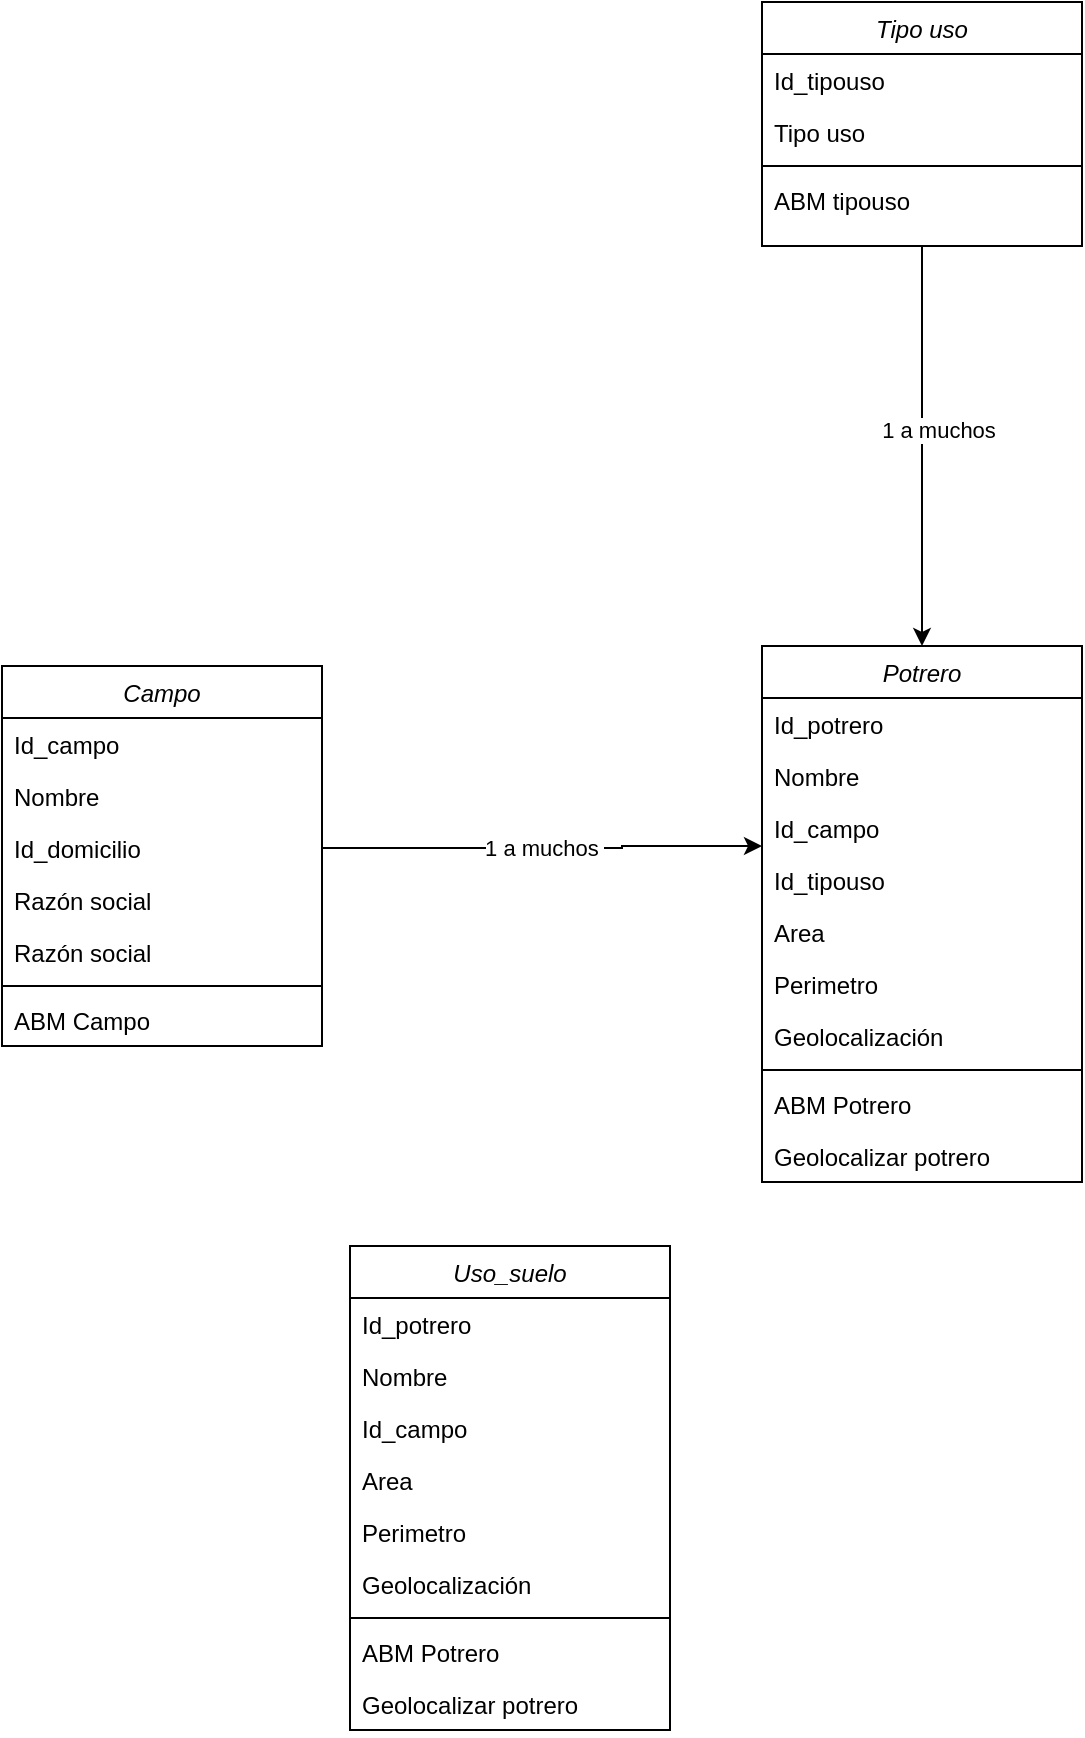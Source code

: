 <mxfile version="15.0.6" type="github">
  <diagram id="C5RBs43oDa-KdzZeNtuy" name="Page-1">
    <mxGraphModel dx="526" dy="1659" grid="1" gridSize="10" guides="1" tooltips="1" connect="1" arrows="1" fold="1" page="1" pageScale="1" pageWidth="827" pageHeight="1169" math="0" shadow="0">
      <root>
        <mxCell id="WIyWlLk6GJQsqaUBKTNV-0" />
        <mxCell id="WIyWlLk6GJQsqaUBKTNV-1" parent="WIyWlLk6GJQsqaUBKTNV-0" />
        <mxCell id="zkfFHV4jXpPFQw0GAbJ--0" value="Campo" style="swimlane;fontStyle=2;align=center;verticalAlign=top;childLayout=stackLayout;horizontal=1;startSize=26;horizontalStack=0;resizeParent=1;resizeLast=0;collapsible=1;marginBottom=0;rounded=0;shadow=0;strokeWidth=1;" parent="WIyWlLk6GJQsqaUBKTNV-1" vertex="1">
          <mxGeometry x="80" y="120" width="160" height="190" as="geometry">
            <mxRectangle x="230" y="140" width="160" height="26" as="alternateBounds" />
          </mxGeometry>
        </mxCell>
        <mxCell id="zkfFHV4jXpPFQw0GAbJ--1" value="Id_campo" style="text;align=left;verticalAlign=top;spacingLeft=4;spacingRight=4;overflow=hidden;rotatable=0;points=[[0,0.5],[1,0.5]];portConstraint=eastwest;" parent="zkfFHV4jXpPFQw0GAbJ--0" vertex="1">
          <mxGeometry y="26" width="160" height="26" as="geometry" />
        </mxCell>
        <mxCell id="zkfFHV4jXpPFQw0GAbJ--2" value="Nombre" style="text;align=left;verticalAlign=top;spacingLeft=4;spacingRight=4;overflow=hidden;rotatable=0;points=[[0,0.5],[1,0.5]];portConstraint=eastwest;rounded=0;shadow=0;html=0;" parent="zkfFHV4jXpPFQw0GAbJ--0" vertex="1">
          <mxGeometry y="52" width="160" height="26" as="geometry" />
        </mxCell>
        <mxCell id="zkfFHV4jXpPFQw0GAbJ--3" value="Id_domicilio" style="text;align=left;verticalAlign=top;spacingLeft=4;spacingRight=4;overflow=hidden;rotatable=0;points=[[0,0.5],[1,0.5]];portConstraint=eastwest;rounded=0;shadow=0;html=0;" parent="zkfFHV4jXpPFQw0GAbJ--0" vertex="1">
          <mxGeometry y="78" width="160" height="26" as="geometry" />
        </mxCell>
        <mxCell id="iXS2S1gzU0hBiaoNvxV3-0" value="Razón social" style="text;align=left;verticalAlign=top;spacingLeft=4;spacingRight=4;overflow=hidden;rotatable=0;points=[[0,0.5],[1,0.5]];portConstraint=eastwest;rounded=0;shadow=0;html=0;" vertex="1" parent="zkfFHV4jXpPFQw0GAbJ--0">
          <mxGeometry y="104" width="160" height="26" as="geometry" />
        </mxCell>
        <mxCell id="iXS2S1gzU0hBiaoNvxV3-1" value="Razón social" style="text;align=left;verticalAlign=top;spacingLeft=4;spacingRight=4;overflow=hidden;rotatable=0;points=[[0,0.5],[1,0.5]];portConstraint=eastwest;rounded=0;shadow=0;html=0;" vertex="1" parent="zkfFHV4jXpPFQw0GAbJ--0">
          <mxGeometry y="130" width="160" height="26" as="geometry" />
        </mxCell>
        <mxCell id="zkfFHV4jXpPFQw0GAbJ--4" value="" style="line;html=1;strokeWidth=1;align=left;verticalAlign=middle;spacingTop=-1;spacingLeft=3;spacingRight=3;rotatable=0;labelPosition=right;points=[];portConstraint=eastwest;" parent="zkfFHV4jXpPFQw0GAbJ--0" vertex="1">
          <mxGeometry y="156" width="160" height="8" as="geometry" />
        </mxCell>
        <mxCell id="zkfFHV4jXpPFQw0GAbJ--5" value="ABM Campo" style="text;align=left;verticalAlign=top;spacingLeft=4;spacingRight=4;overflow=hidden;rotatable=0;points=[[0,0.5],[1,0.5]];portConstraint=eastwest;" parent="zkfFHV4jXpPFQw0GAbJ--0" vertex="1">
          <mxGeometry y="164" width="160" height="26" as="geometry" />
        </mxCell>
        <mxCell id="iXS2S1gzU0hBiaoNvxV3-2" value="Potrero" style="swimlane;fontStyle=2;align=center;verticalAlign=top;childLayout=stackLayout;horizontal=1;startSize=26;horizontalStack=0;resizeParent=1;resizeLast=0;collapsible=1;marginBottom=0;rounded=0;shadow=0;strokeWidth=1;" vertex="1" parent="WIyWlLk6GJQsqaUBKTNV-1">
          <mxGeometry x="460" y="110" width="160" height="268" as="geometry">
            <mxRectangle x="230" y="140" width="160" height="26" as="alternateBounds" />
          </mxGeometry>
        </mxCell>
        <mxCell id="iXS2S1gzU0hBiaoNvxV3-3" value="Id_potrero" style="text;align=left;verticalAlign=top;spacingLeft=4;spacingRight=4;overflow=hidden;rotatable=0;points=[[0,0.5],[1,0.5]];portConstraint=eastwest;" vertex="1" parent="iXS2S1gzU0hBiaoNvxV3-2">
          <mxGeometry y="26" width="160" height="26" as="geometry" />
        </mxCell>
        <mxCell id="iXS2S1gzU0hBiaoNvxV3-4" value="Nombre" style="text;align=left;verticalAlign=top;spacingLeft=4;spacingRight=4;overflow=hidden;rotatable=0;points=[[0,0.5],[1,0.5]];portConstraint=eastwest;rounded=0;shadow=0;html=0;" vertex="1" parent="iXS2S1gzU0hBiaoNvxV3-2">
          <mxGeometry y="52" width="160" height="26" as="geometry" />
        </mxCell>
        <mxCell id="iXS2S1gzU0hBiaoNvxV3-5" value="Id_campo" style="text;align=left;verticalAlign=top;spacingLeft=4;spacingRight=4;overflow=hidden;rotatable=0;points=[[0,0.5],[1,0.5]];portConstraint=eastwest;rounded=0;shadow=0;html=0;" vertex="1" parent="iXS2S1gzU0hBiaoNvxV3-2">
          <mxGeometry y="78" width="160" height="26" as="geometry" />
        </mxCell>
        <mxCell id="iXS2S1gzU0hBiaoNvxV3-38" value="Id_tipouso" style="text;align=left;verticalAlign=top;spacingLeft=4;spacingRight=4;overflow=hidden;rotatable=0;points=[[0,0.5],[1,0.5]];portConstraint=eastwest;rounded=0;shadow=0;html=0;" vertex="1" parent="iXS2S1gzU0hBiaoNvxV3-2">
          <mxGeometry y="104" width="160" height="26" as="geometry" />
        </mxCell>
        <mxCell id="iXS2S1gzU0hBiaoNvxV3-6" value="Area" style="text;align=left;verticalAlign=top;spacingLeft=4;spacingRight=4;overflow=hidden;rotatable=0;points=[[0,0.5],[1,0.5]];portConstraint=eastwest;rounded=0;shadow=0;html=0;" vertex="1" parent="iXS2S1gzU0hBiaoNvxV3-2">
          <mxGeometry y="130" width="160" height="26" as="geometry" />
        </mxCell>
        <mxCell id="iXS2S1gzU0hBiaoNvxV3-7" value="Perimetro" style="text;align=left;verticalAlign=top;spacingLeft=4;spacingRight=4;overflow=hidden;rotatable=0;points=[[0,0.5],[1,0.5]];portConstraint=eastwest;rounded=0;shadow=0;html=0;" vertex="1" parent="iXS2S1gzU0hBiaoNvxV3-2">
          <mxGeometry y="156" width="160" height="26" as="geometry" />
        </mxCell>
        <mxCell id="iXS2S1gzU0hBiaoNvxV3-10" value="Geolocalización " style="text;align=left;verticalAlign=top;spacingLeft=4;spacingRight=4;overflow=hidden;rotatable=0;points=[[0,0.5],[1,0.5]];portConstraint=eastwest;rounded=0;shadow=0;html=0;" vertex="1" parent="iXS2S1gzU0hBiaoNvxV3-2">
          <mxGeometry y="182" width="160" height="26" as="geometry" />
        </mxCell>
        <mxCell id="iXS2S1gzU0hBiaoNvxV3-8" value="" style="line;html=1;strokeWidth=1;align=left;verticalAlign=middle;spacingTop=-1;spacingLeft=3;spacingRight=3;rotatable=0;labelPosition=right;points=[];portConstraint=eastwest;" vertex="1" parent="iXS2S1gzU0hBiaoNvxV3-2">
          <mxGeometry y="208" width="160" height="8" as="geometry" />
        </mxCell>
        <mxCell id="iXS2S1gzU0hBiaoNvxV3-9" value="ABM Potrero" style="text;align=left;verticalAlign=top;spacingLeft=4;spacingRight=4;overflow=hidden;rotatable=0;points=[[0,0.5],[1,0.5]];portConstraint=eastwest;" vertex="1" parent="iXS2S1gzU0hBiaoNvxV3-2">
          <mxGeometry y="216" width="160" height="26" as="geometry" />
        </mxCell>
        <mxCell id="iXS2S1gzU0hBiaoNvxV3-13" value="Geolocalizar potrero" style="text;align=left;verticalAlign=top;spacingLeft=4;spacingRight=4;overflow=hidden;rotatable=0;points=[[0,0.5],[1,0.5]];portConstraint=eastwest;" vertex="1" parent="iXS2S1gzU0hBiaoNvxV3-2">
          <mxGeometry y="242" width="160" height="26" as="geometry" />
        </mxCell>
        <mxCell id="iXS2S1gzU0hBiaoNvxV3-11" value="1 a muchos&amp;nbsp;" style="edgeStyle=orthogonalEdgeStyle;rounded=0;orthogonalLoop=1;jettySize=auto;html=1;" edge="1" parent="WIyWlLk6GJQsqaUBKTNV-1" source="zkfFHV4jXpPFQw0GAbJ--3">
          <mxGeometry relative="1" as="geometry">
            <mxPoint x="460" y="210" as="targetPoint" />
            <Array as="points">
              <mxPoint x="390" y="211" />
              <mxPoint x="390" y="210" />
            </Array>
          </mxGeometry>
        </mxCell>
        <mxCell id="iXS2S1gzU0hBiaoNvxV3-15" value="Uso_suelo" style="swimlane;fontStyle=2;align=center;verticalAlign=top;childLayout=stackLayout;horizontal=1;startSize=26;horizontalStack=0;resizeParent=1;resizeLast=0;collapsible=1;marginBottom=0;rounded=0;shadow=0;strokeWidth=1;" vertex="1" parent="WIyWlLk6GJQsqaUBKTNV-1">
          <mxGeometry x="254" y="410" width="160" height="242" as="geometry">
            <mxRectangle x="230" y="140" width="160" height="26" as="alternateBounds" />
          </mxGeometry>
        </mxCell>
        <mxCell id="iXS2S1gzU0hBiaoNvxV3-16" value="Id_potrero" style="text;align=left;verticalAlign=top;spacingLeft=4;spacingRight=4;overflow=hidden;rotatable=0;points=[[0,0.5],[1,0.5]];portConstraint=eastwest;" vertex="1" parent="iXS2S1gzU0hBiaoNvxV3-15">
          <mxGeometry y="26" width="160" height="26" as="geometry" />
        </mxCell>
        <mxCell id="iXS2S1gzU0hBiaoNvxV3-17" value="Nombre" style="text;align=left;verticalAlign=top;spacingLeft=4;spacingRight=4;overflow=hidden;rotatable=0;points=[[0,0.5],[1,0.5]];portConstraint=eastwest;rounded=0;shadow=0;html=0;" vertex="1" parent="iXS2S1gzU0hBiaoNvxV3-15">
          <mxGeometry y="52" width="160" height="26" as="geometry" />
        </mxCell>
        <mxCell id="iXS2S1gzU0hBiaoNvxV3-18" value="Id_campo" style="text;align=left;verticalAlign=top;spacingLeft=4;spacingRight=4;overflow=hidden;rotatable=0;points=[[0,0.5],[1,0.5]];portConstraint=eastwest;rounded=0;shadow=0;html=0;" vertex="1" parent="iXS2S1gzU0hBiaoNvxV3-15">
          <mxGeometry y="78" width="160" height="26" as="geometry" />
        </mxCell>
        <mxCell id="iXS2S1gzU0hBiaoNvxV3-19" value="Area" style="text;align=left;verticalAlign=top;spacingLeft=4;spacingRight=4;overflow=hidden;rotatable=0;points=[[0,0.5],[1,0.5]];portConstraint=eastwest;rounded=0;shadow=0;html=0;" vertex="1" parent="iXS2S1gzU0hBiaoNvxV3-15">
          <mxGeometry y="104" width="160" height="26" as="geometry" />
        </mxCell>
        <mxCell id="iXS2S1gzU0hBiaoNvxV3-20" value="Perimetro" style="text;align=left;verticalAlign=top;spacingLeft=4;spacingRight=4;overflow=hidden;rotatable=0;points=[[0,0.5],[1,0.5]];portConstraint=eastwest;rounded=0;shadow=0;html=0;" vertex="1" parent="iXS2S1gzU0hBiaoNvxV3-15">
          <mxGeometry y="130" width="160" height="26" as="geometry" />
        </mxCell>
        <mxCell id="iXS2S1gzU0hBiaoNvxV3-21" value="Geolocalización " style="text;align=left;verticalAlign=top;spacingLeft=4;spacingRight=4;overflow=hidden;rotatable=0;points=[[0,0.5],[1,0.5]];portConstraint=eastwest;rounded=0;shadow=0;html=0;" vertex="1" parent="iXS2S1gzU0hBiaoNvxV3-15">
          <mxGeometry y="156" width="160" height="26" as="geometry" />
        </mxCell>
        <mxCell id="iXS2S1gzU0hBiaoNvxV3-22" value="" style="line;html=1;strokeWidth=1;align=left;verticalAlign=middle;spacingTop=-1;spacingLeft=3;spacingRight=3;rotatable=0;labelPosition=right;points=[];portConstraint=eastwest;" vertex="1" parent="iXS2S1gzU0hBiaoNvxV3-15">
          <mxGeometry y="182" width="160" height="8" as="geometry" />
        </mxCell>
        <mxCell id="iXS2S1gzU0hBiaoNvxV3-23" value="ABM Potrero" style="text;align=left;verticalAlign=top;spacingLeft=4;spacingRight=4;overflow=hidden;rotatable=0;points=[[0,0.5],[1,0.5]];portConstraint=eastwest;" vertex="1" parent="iXS2S1gzU0hBiaoNvxV3-15">
          <mxGeometry y="190" width="160" height="26" as="geometry" />
        </mxCell>
        <mxCell id="iXS2S1gzU0hBiaoNvxV3-24" value="Geolocalizar potrero" style="text;align=left;verticalAlign=top;spacingLeft=4;spacingRight=4;overflow=hidden;rotatable=0;points=[[0,0.5],[1,0.5]];portConstraint=eastwest;" vertex="1" parent="iXS2S1gzU0hBiaoNvxV3-15">
          <mxGeometry y="216" width="160" height="26" as="geometry" />
        </mxCell>
        <mxCell id="iXS2S1gzU0hBiaoNvxV3-40" style="edgeStyle=none;rounded=0;orthogonalLoop=1;jettySize=auto;html=1;entryX=0.5;entryY=0;entryDx=0;entryDy=0;entryPerimeter=0;exitX=0.5;exitY=1;exitDx=0;exitDy=0;" edge="1" parent="WIyWlLk6GJQsqaUBKTNV-1" source="iXS2S1gzU0hBiaoNvxV3-25" target="iXS2S1gzU0hBiaoNvxV3-2">
          <mxGeometry relative="1" as="geometry">
            <mxPoint x="530" y="100" as="targetPoint" />
            <mxPoint x="540" y="-80" as="sourcePoint" />
          </mxGeometry>
        </mxCell>
        <mxCell id="iXS2S1gzU0hBiaoNvxV3-41" value="1 a muchos" style="edgeLabel;html=1;align=center;verticalAlign=middle;resizable=0;points=[];" vertex="1" connectable="0" parent="iXS2S1gzU0hBiaoNvxV3-40">
          <mxGeometry x="-0.08" y="8" relative="1" as="geometry">
            <mxPoint as="offset" />
          </mxGeometry>
        </mxCell>
        <mxCell id="iXS2S1gzU0hBiaoNvxV3-25" value="Tipo uso" style="swimlane;fontStyle=2;align=center;verticalAlign=top;childLayout=stackLayout;horizontal=1;startSize=26;horizontalStack=0;resizeParent=1;resizeLast=0;collapsible=1;marginBottom=0;rounded=0;shadow=0;strokeWidth=1;" vertex="1" parent="WIyWlLk6GJQsqaUBKTNV-1">
          <mxGeometry x="460" y="-212" width="160" height="122" as="geometry">
            <mxRectangle x="230" y="140" width="160" height="26" as="alternateBounds" />
          </mxGeometry>
        </mxCell>
        <mxCell id="iXS2S1gzU0hBiaoNvxV3-26" value="Id_tipouso" style="text;align=left;verticalAlign=top;spacingLeft=4;spacingRight=4;overflow=hidden;rotatable=0;points=[[0,0.5],[1,0.5]];portConstraint=eastwest;" vertex="1" parent="iXS2S1gzU0hBiaoNvxV3-25">
          <mxGeometry y="26" width="160" height="26" as="geometry" />
        </mxCell>
        <mxCell id="iXS2S1gzU0hBiaoNvxV3-27" value="Tipo uso" style="text;align=left;verticalAlign=top;spacingLeft=4;spacingRight=4;overflow=hidden;rotatable=0;points=[[0,0.5],[1,0.5]];portConstraint=eastwest;rounded=0;shadow=0;html=0;" vertex="1" parent="iXS2S1gzU0hBiaoNvxV3-25">
          <mxGeometry y="52" width="160" height="26" as="geometry" />
        </mxCell>
        <mxCell id="iXS2S1gzU0hBiaoNvxV3-32" value="" style="line;html=1;strokeWidth=1;align=left;verticalAlign=middle;spacingTop=-1;spacingLeft=3;spacingRight=3;rotatable=0;labelPosition=right;points=[];portConstraint=eastwest;" vertex="1" parent="iXS2S1gzU0hBiaoNvxV3-25">
          <mxGeometry y="78" width="160" height="8" as="geometry" />
        </mxCell>
        <mxCell id="iXS2S1gzU0hBiaoNvxV3-33" value="ABM tipouso" style="text;align=left;verticalAlign=top;spacingLeft=4;spacingRight=4;overflow=hidden;rotatable=0;points=[[0,0.5],[1,0.5]];portConstraint=eastwest;" vertex="1" parent="iXS2S1gzU0hBiaoNvxV3-25">
          <mxGeometry y="86" width="160" height="26" as="geometry" />
        </mxCell>
      </root>
    </mxGraphModel>
  </diagram>
</mxfile>
